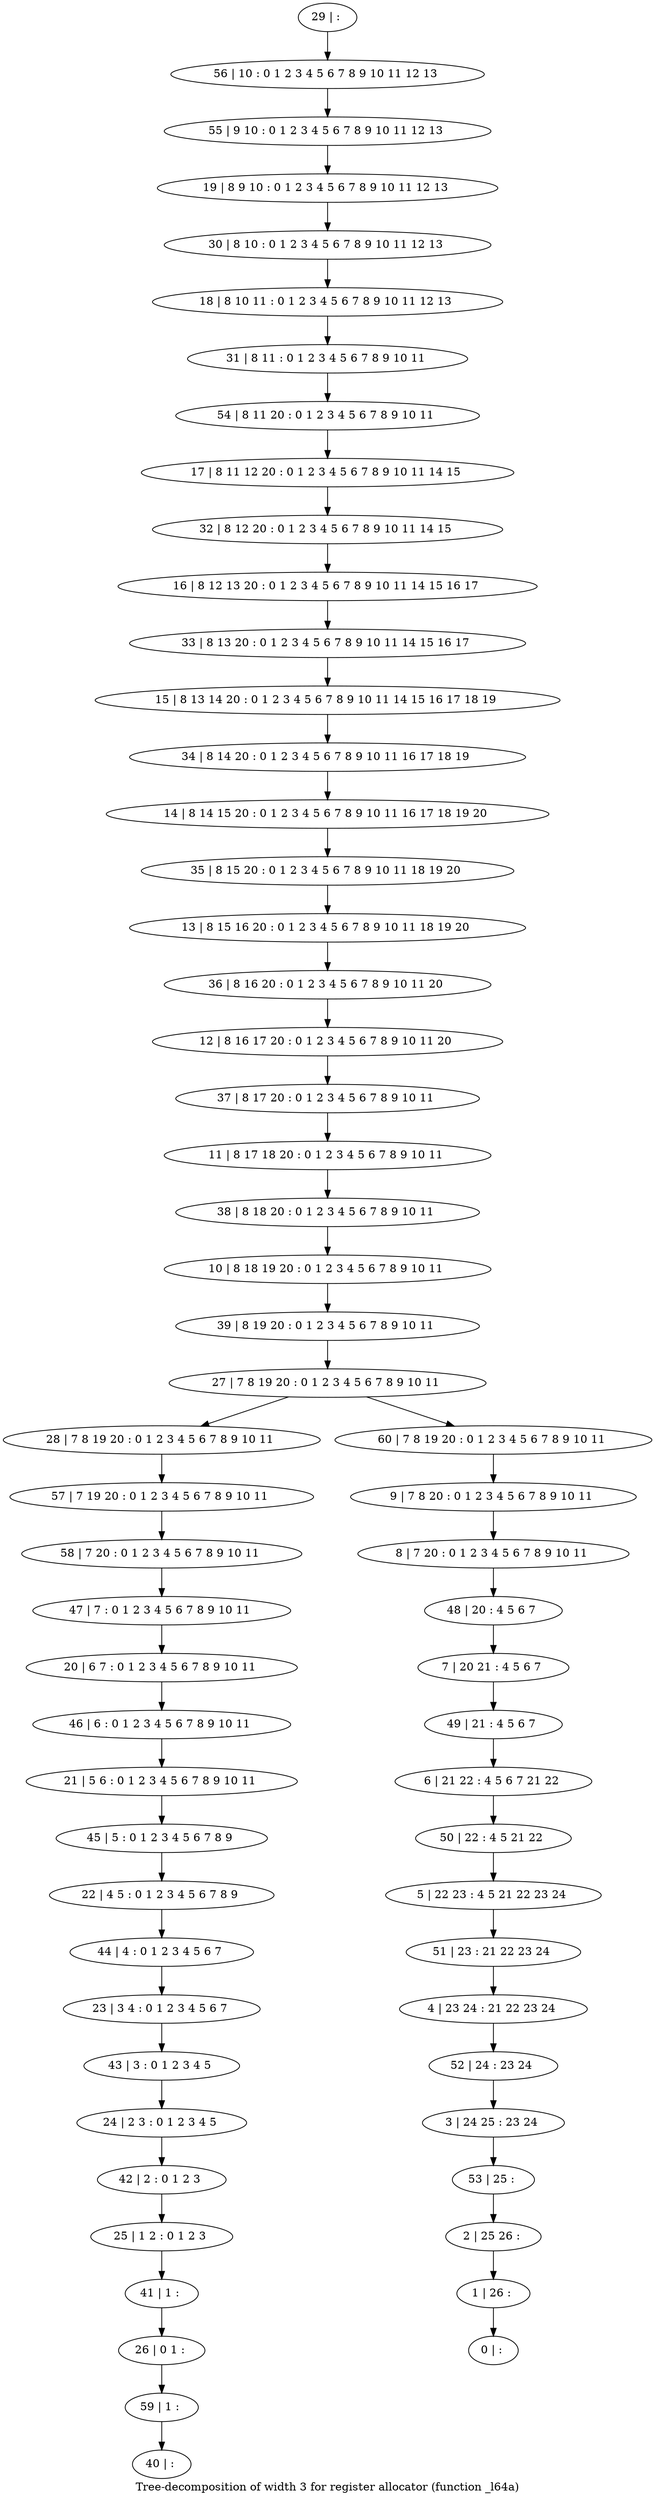 digraph G {
graph [label="Tree-decomposition of width 3 for register allocator (function _l64a)"]
0[label="0 | : "];
1[label="1 | 26 : "];
2[label="2 | 25 26 : "];
3[label="3 | 24 25 : 23 24 "];
4[label="4 | 23 24 : 21 22 23 24 "];
5[label="5 | 22 23 : 4 5 21 22 23 24 "];
6[label="6 | 21 22 : 4 5 6 7 21 22 "];
7[label="7 | 20 21 : 4 5 6 7 "];
8[label="8 | 7 20 : 0 1 2 3 4 5 6 7 8 9 10 11 "];
9[label="9 | 7 8 20 : 0 1 2 3 4 5 6 7 8 9 10 11 "];
10[label="10 | 8 18 19 20 : 0 1 2 3 4 5 6 7 8 9 10 11 "];
11[label="11 | 8 17 18 20 : 0 1 2 3 4 5 6 7 8 9 10 11 "];
12[label="12 | 8 16 17 20 : 0 1 2 3 4 5 6 7 8 9 10 11 20 "];
13[label="13 | 8 15 16 20 : 0 1 2 3 4 5 6 7 8 9 10 11 18 19 20 "];
14[label="14 | 8 14 15 20 : 0 1 2 3 4 5 6 7 8 9 10 11 16 17 18 19 20 "];
15[label="15 | 8 13 14 20 : 0 1 2 3 4 5 6 7 8 9 10 11 14 15 16 17 18 19 "];
16[label="16 | 8 12 13 20 : 0 1 2 3 4 5 6 7 8 9 10 11 14 15 16 17 "];
17[label="17 | 8 11 12 20 : 0 1 2 3 4 5 6 7 8 9 10 11 14 15 "];
18[label="18 | 8 10 11 : 0 1 2 3 4 5 6 7 8 9 10 11 12 13 "];
19[label="19 | 8 9 10 : 0 1 2 3 4 5 6 7 8 9 10 11 12 13 "];
20[label="20 | 6 7 : 0 1 2 3 4 5 6 7 8 9 10 11 "];
21[label="21 | 5 6 : 0 1 2 3 4 5 6 7 8 9 10 11 "];
22[label="22 | 4 5 : 0 1 2 3 4 5 6 7 8 9 "];
23[label="23 | 3 4 : 0 1 2 3 4 5 6 7 "];
24[label="24 | 2 3 : 0 1 2 3 4 5 "];
25[label="25 | 1 2 : 0 1 2 3 "];
26[label="26 | 0 1 : "];
27[label="27 | 7 8 19 20 : 0 1 2 3 4 5 6 7 8 9 10 11 "];
28[label="28 | 7 8 19 20 : 0 1 2 3 4 5 6 7 8 9 10 11 "];
29[label="29 | : "];
30[label="30 | 8 10 : 0 1 2 3 4 5 6 7 8 9 10 11 12 13 "];
31[label="31 | 8 11 : 0 1 2 3 4 5 6 7 8 9 10 11 "];
32[label="32 | 8 12 20 : 0 1 2 3 4 5 6 7 8 9 10 11 14 15 "];
33[label="33 | 8 13 20 : 0 1 2 3 4 5 6 7 8 9 10 11 14 15 16 17 "];
34[label="34 | 8 14 20 : 0 1 2 3 4 5 6 7 8 9 10 11 16 17 18 19 "];
35[label="35 | 8 15 20 : 0 1 2 3 4 5 6 7 8 9 10 11 18 19 20 "];
36[label="36 | 8 16 20 : 0 1 2 3 4 5 6 7 8 9 10 11 20 "];
37[label="37 | 8 17 20 : 0 1 2 3 4 5 6 7 8 9 10 11 "];
38[label="38 | 8 18 20 : 0 1 2 3 4 5 6 7 8 9 10 11 "];
39[label="39 | 8 19 20 : 0 1 2 3 4 5 6 7 8 9 10 11 "];
40[label="40 | : "];
41[label="41 | 1 : "];
42[label="42 | 2 : 0 1 2 3 "];
43[label="43 | 3 : 0 1 2 3 4 5 "];
44[label="44 | 4 : 0 1 2 3 4 5 6 7 "];
45[label="45 | 5 : 0 1 2 3 4 5 6 7 8 9 "];
46[label="46 | 6 : 0 1 2 3 4 5 6 7 8 9 10 11 "];
47[label="47 | 7 : 0 1 2 3 4 5 6 7 8 9 10 11 "];
48[label="48 | 20 : 4 5 6 7 "];
49[label="49 | 21 : 4 5 6 7 "];
50[label="50 | 22 : 4 5 21 22 "];
51[label="51 | 23 : 21 22 23 24 "];
52[label="52 | 24 : 23 24 "];
53[label="53 | 25 : "];
54[label="54 | 8 11 20 : 0 1 2 3 4 5 6 7 8 9 10 11 "];
55[label="55 | 9 10 : 0 1 2 3 4 5 6 7 8 9 10 11 12 13 "];
56[label="56 | 10 : 0 1 2 3 4 5 6 7 8 9 10 11 12 13 "];
57[label="57 | 7 19 20 : 0 1 2 3 4 5 6 7 8 9 10 11 "];
58[label="58 | 7 20 : 0 1 2 3 4 5 6 7 8 9 10 11 "];
59[label="59 | 1 : "];
60[label="60 | 7 8 19 20 : 0 1 2 3 4 5 6 7 8 9 10 11 "];
41->26 ;
25->41 ;
42->25 ;
24->42 ;
43->24 ;
23->43 ;
44->23 ;
22->44 ;
45->22 ;
21->45 ;
46->21 ;
20->46 ;
47->20 ;
28->57 ;
58->47 ;
57->58 ;
59->40 ;
26->59 ;
29->56 ;
56->55 ;
55->19 ;
19->30 ;
30->18 ;
18->31 ;
31->54 ;
54->17 ;
17->32 ;
32->16 ;
16->33 ;
33->15 ;
15->34 ;
34->14 ;
14->35 ;
35->13 ;
13->36 ;
36->12 ;
12->37 ;
37->11 ;
11->38 ;
38->10 ;
10->39 ;
39->27 ;
9->8 ;
8->48 ;
48->7 ;
7->49 ;
49->6 ;
6->50 ;
50->5 ;
5->51 ;
51->4 ;
4->52 ;
52->3 ;
3->53 ;
53->2 ;
2->1 ;
1->0 ;
60->9 ;
27->28 ;
27->60 ;
}
